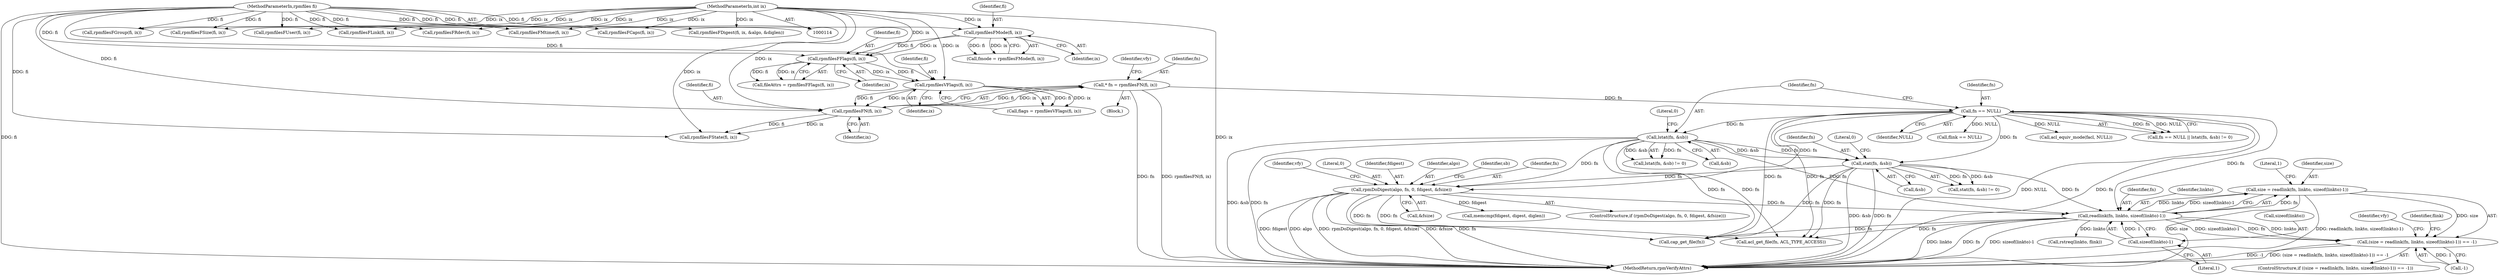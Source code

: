 digraph "0_rpm_c815822c8bdb138066ff58c624ae83e3a12ebfa9@API" {
"1000330" [label="(Call,size = readlink(fn, linkto, sizeof(linkto)-1))"];
"1000332" [label="(Call,readlink(fn, linkto, sizeof(linkto)-1))"];
"1000285" [label="(Call,rpmDoDigest(algo, fn, 0, fdigest, &fsize))"];
"1000183" [label="(Call,lstat(fn, &sb))"];
"1000179" [label="(Call,fn == NULL)"];
"1000138" [label="(Call,* fn = rpmfilesFN(fi, ix))"];
"1000140" [label="(Call,rpmfilesFN(fi, ix))"];
"1000134" [label="(Call,rpmfilesVFlags(fi, ix))"];
"1000128" [label="(Call,rpmfilesFFlags(fi, ix))"];
"1000122" [label="(Call,rpmfilesFMode(fi, ix))"];
"1000115" [label="(MethodParameterIn,rpmfiles fi)"];
"1000116" [label="(MethodParameterIn,int ix)"];
"1000203" [label="(Call,stat(fn, &sb))"];
"1000335" [label="(Call,sizeof(linkto)-1)"];
"1000329" [label="(Call,(size = readlink(fn, linkto, sizeof(linkto)-1)) == -1)"];
"1000361" [label="(Call,flink == NULL)"];
"1000294" [label="(Identifier,vfy)"];
"1000116" [label="(MethodParameterIn,int ix)"];
"1000330" [label="(Call,size = readlink(fn, linkto, sizeof(linkto)-1))"];
"1000288" [label="(Literal,0)"];
"1000124" [label="(Identifier,ix)"];
"1000204" [label="(Identifier,fn)"];
"1000338" [label="(Literal,1)"];
"1000336" [label="(Call,sizeof(linkto))"];
"1000289" [label="(Identifier,fdigest)"];
"1000128" [label="(Call,rpmfilesFFlags(fi, ix))"];
"1000285" [label="(Call,rpmDoDigest(algo, fn, 0, fdigest, &fsize))"];
"1000329" [label="(Call,(size = readlink(fn, linkto, sizeof(linkto)-1)) == -1)"];
"1000524" [label="(Call,cap_get_file(fn))"];
"1000141" [label="(Identifier,fi)"];
"1000134" [label="(Call,rpmfilesVFlags(fi, ix))"];
"1000184" [label="(Identifier,fn)"];
"1000706" [label="(MethodReturn,rpmVerifyAttrs)"];
"1000118" [label="(Block,)"];
"1000123" [label="(Identifier,fi)"];
"1000203" [label="(Call,stat(fn, &sb))"];
"1000342" [label="(Identifier,vfy)"];
"1000286" [label="(Identifier,algo)"];
"1000648" [label="(Call,rpmfilesFGroup(fi, ix))"];
"1000115" [label="(MethodParameterIn,rpmfiles fi)"];
"1000381" [label="(Call,rpmfilesFSize(fi, ix))"];
"1000333" [label="(Identifier,fn)"];
"1000182" [label="(Call,lstat(fn, &sb) != 0)"];
"1000433" [label="(Call,acl_equiv_mode(facl, NULL))"];
"1000578" [label="(Call,rpmfilesFUser(fi, ix))"];
"1000335" [label="(Call,sizeof(linkto)-1)"];
"1000140" [label="(Call,rpmfilesFN(fi, ix))"];
"1000142" [label="(Identifier,ix)"];
"1000120" [label="(Call,fmode = rpmfilesFMode(fi, ix))"];
"1000187" [label="(Literal,0)"];
"1000129" [label="(Identifier,fi)"];
"1000138" [label="(Call,* fn = rpmfilesFN(fi, ix))"];
"1000183" [label="(Call,lstat(fn, &sb))"];
"1000178" [label="(Call,fn == NULL || lstat(fn, &sb) != 0)"];
"1000126" [label="(Call,fileAttrs = rpmfilesFFlags(fi, ix))"];
"1000130" [label="(Identifier,ix)"];
"1000205" [label="(Call,&sb)"];
"1000302" [label="(Identifier,sb)"];
"1000328" [label="(ControlStructure,if ((size = readlink(fn, linkto, sizeof(linkto)-1)) == -1))"];
"1000135" [label="(Identifier,fi)"];
"1000146" [label="(Identifier,vfy)"];
"1000290" [label="(Call,&fsize)"];
"1000351" [label="(Call,rpmfilesFLink(fi, ix))"];
"1000332" [label="(Call,readlink(fn, linkto, sizeof(linkto)-1))"];
"1000425" [label="(Call,acl_get_file(fn, ACL_TYPE_ACCESS))"];
"1000306" [label="(Call,memcmp(fdigest, digest, diglen))"];
"1000284" [label="(ControlStructure,if (rpmDoDigest(algo, fn, 0, fdigest, &fsize)))"];
"1000139" [label="(Identifier,fn)"];
"1000490" [label="(Call,rpmfilesFRdev(fi, ix))"];
"1000331" [label="(Identifier,size)"];
"1000180" [label="(Identifier,fn)"];
"1000149" [label="(Call,rpmfilesFState(fi, ix))"];
"1000556" [label="(Call,rpmfilesFMtime(fi, ix))"];
"1000350" [label="(Identifier,flink)"];
"1000287" [label="(Identifier,fn)"];
"1000132" [label="(Call,flags = rpmfilesVFlags(fi, ix))"];
"1000340" [label="(Literal,1)"];
"1000511" [label="(Call,rpmfilesFCaps(fi, ix))"];
"1000365" [label="(Call,rstreq(linkto, flink))"];
"1000122" [label="(Call,rpmfilesFMode(fi, ix))"];
"1000334" [label="(Identifier,linkto)"];
"1000179" [label="(Call,fn == NULL)"];
"1000181" [label="(Identifier,NULL)"];
"1000202" [label="(Call,stat(fn, &sb) != 0)"];
"1000339" [label="(Call,-1)"];
"1000185" [label="(Call,&sb)"];
"1000207" [label="(Literal,0)"];
"1000274" [label="(Call,rpmfilesFDigest(fi, ix, &algo, &diglen))"];
"1000136" [label="(Identifier,ix)"];
"1000330" -> "1000329"  [label="AST: "];
"1000330" -> "1000332"  [label="CFG: "];
"1000331" -> "1000330"  [label="AST: "];
"1000332" -> "1000330"  [label="AST: "];
"1000340" -> "1000330"  [label="CFG: "];
"1000330" -> "1000706"  [label="DDG: size"];
"1000330" -> "1000706"  [label="DDG: readlink(fn, linkto, sizeof(linkto)-1)"];
"1000330" -> "1000329"  [label="DDG: size"];
"1000332" -> "1000330"  [label="DDG: fn"];
"1000332" -> "1000330"  [label="DDG: linkto"];
"1000332" -> "1000330"  [label="DDG: sizeof(linkto)-1"];
"1000332" -> "1000335"  [label="CFG: "];
"1000333" -> "1000332"  [label="AST: "];
"1000334" -> "1000332"  [label="AST: "];
"1000335" -> "1000332"  [label="AST: "];
"1000332" -> "1000706"  [label="DDG: linkto"];
"1000332" -> "1000706"  [label="DDG: fn"];
"1000332" -> "1000706"  [label="DDG: sizeof(linkto)-1"];
"1000332" -> "1000329"  [label="DDG: fn"];
"1000332" -> "1000329"  [label="DDG: linkto"];
"1000332" -> "1000329"  [label="DDG: sizeof(linkto)-1"];
"1000285" -> "1000332"  [label="DDG: fn"];
"1000183" -> "1000332"  [label="DDG: fn"];
"1000179" -> "1000332"  [label="DDG: fn"];
"1000203" -> "1000332"  [label="DDG: fn"];
"1000335" -> "1000332"  [label="DDG: 1"];
"1000332" -> "1000365"  [label="DDG: linkto"];
"1000332" -> "1000425"  [label="DDG: fn"];
"1000332" -> "1000524"  [label="DDG: fn"];
"1000285" -> "1000284"  [label="AST: "];
"1000285" -> "1000290"  [label="CFG: "];
"1000286" -> "1000285"  [label="AST: "];
"1000287" -> "1000285"  [label="AST: "];
"1000288" -> "1000285"  [label="AST: "];
"1000289" -> "1000285"  [label="AST: "];
"1000290" -> "1000285"  [label="AST: "];
"1000294" -> "1000285"  [label="CFG: "];
"1000302" -> "1000285"  [label="CFG: "];
"1000285" -> "1000706"  [label="DDG: algo"];
"1000285" -> "1000706"  [label="DDG: rpmDoDigest(algo, fn, 0, fdigest, &fsize)"];
"1000285" -> "1000706"  [label="DDG: &fsize"];
"1000285" -> "1000706"  [label="DDG: fn"];
"1000285" -> "1000706"  [label="DDG: fdigest"];
"1000183" -> "1000285"  [label="DDG: fn"];
"1000179" -> "1000285"  [label="DDG: fn"];
"1000203" -> "1000285"  [label="DDG: fn"];
"1000285" -> "1000306"  [label="DDG: fdigest"];
"1000285" -> "1000425"  [label="DDG: fn"];
"1000285" -> "1000524"  [label="DDG: fn"];
"1000183" -> "1000182"  [label="AST: "];
"1000183" -> "1000185"  [label="CFG: "];
"1000184" -> "1000183"  [label="AST: "];
"1000185" -> "1000183"  [label="AST: "];
"1000187" -> "1000183"  [label="CFG: "];
"1000183" -> "1000706"  [label="DDG: &sb"];
"1000183" -> "1000706"  [label="DDG: fn"];
"1000183" -> "1000182"  [label="DDG: fn"];
"1000183" -> "1000182"  [label="DDG: &sb"];
"1000179" -> "1000183"  [label="DDG: fn"];
"1000183" -> "1000203"  [label="DDG: fn"];
"1000183" -> "1000203"  [label="DDG: &sb"];
"1000183" -> "1000425"  [label="DDG: fn"];
"1000183" -> "1000524"  [label="DDG: fn"];
"1000179" -> "1000178"  [label="AST: "];
"1000179" -> "1000181"  [label="CFG: "];
"1000180" -> "1000179"  [label="AST: "];
"1000181" -> "1000179"  [label="AST: "];
"1000184" -> "1000179"  [label="CFG: "];
"1000178" -> "1000179"  [label="CFG: "];
"1000179" -> "1000706"  [label="DDG: NULL"];
"1000179" -> "1000706"  [label="DDG: fn"];
"1000179" -> "1000178"  [label="DDG: fn"];
"1000179" -> "1000178"  [label="DDG: NULL"];
"1000138" -> "1000179"  [label="DDG: fn"];
"1000179" -> "1000203"  [label="DDG: fn"];
"1000179" -> "1000361"  [label="DDG: NULL"];
"1000179" -> "1000425"  [label="DDG: fn"];
"1000179" -> "1000433"  [label="DDG: NULL"];
"1000179" -> "1000524"  [label="DDG: fn"];
"1000138" -> "1000118"  [label="AST: "];
"1000138" -> "1000140"  [label="CFG: "];
"1000139" -> "1000138"  [label="AST: "];
"1000140" -> "1000138"  [label="AST: "];
"1000146" -> "1000138"  [label="CFG: "];
"1000138" -> "1000706"  [label="DDG: fn"];
"1000138" -> "1000706"  [label="DDG: rpmfilesFN(fi, ix)"];
"1000140" -> "1000138"  [label="DDG: fi"];
"1000140" -> "1000138"  [label="DDG: ix"];
"1000140" -> "1000142"  [label="CFG: "];
"1000141" -> "1000140"  [label="AST: "];
"1000142" -> "1000140"  [label="AST: "];
"1000134" -> "1000140"  [label="DDG: fi"];
"1000134" -> "1000140"  [label="DDG: ix"];
"1000115" -> "1000140"  [label="DDG: fi"];
"1000116" -> "1000140"  [label="DDG: ix"];
"1000140" -> "1000149"  [label="DDG: fi"];
"1000140" -> "1000149"  [label="DDG: ix"];
"1000134" -> "1000132"  [label="AST: "];
"1000134" -> "1000136"  [label="CFG: "];
"1000135" -> "1000134"  [label="AST: "];
"1000136" -> "1000134"  [label="AST: "];
"1000132" -> "1000134"  [label="CFG: "];
"1000134" -> "1000132"  [label="DDG: fi"];
"1000134" -> "1000132"  [label="DDG: ix"];
"1000128" -> "1000134"  [label="DDG: fi"];
"1000128" -> "1000134"  [label="DDG: ix"];
"1000115" -> "1000134"  [label="DDG: fi"];
"1000116" -> "1000134"  [label="DDG: ix"];
"1000128" -> "1000126"  [label="AST: "];
"1000128" -> "1000130"  [label="CFG: "];
"1000129" -> "1000128"  [label="AST: "];
"1000130" -> "1000128"  [label="AST: "];
"1000126" -> "1000128"  [label="CFG: "];
"1000128" -> "1000126"  [label="DDG: fi"];
"1000128" -> "1000126"  [label="DDG: ix"];
"1000122" -> "1000128"  [label="DDG: fi"];
"1000122" -> "1000128"  [label="DDG: ix"];
"1000115" -> "1000128"  [label="DDG: fi"];
"1000116" -> "1000128"  [label="DDG: ix"];
"1000122" -> "1000120"  [label="AST: "];
"1000122" -> "1000124"  [label="CFG: "];
"1000123" -> "1000122"  [label="AST: "];
"1000124" -> "1000122"  [label="AST: "];
"1000120" -> "1000122"  [label="CFG: "];
"1000122" -> "1000120"  [label="DDG: fi"];
"1000122" -> "1000120"  [label="DDG: ix"];
"1000115" -> "1000122"  [label="DDG: fi"];
"1000116" -> "1000122"  [label="DDG: ix"];
"1000115" -> "1000114"  [label="AST: "];
"1000115" -> "1000706"  [label="DDG: fi"];
"1000115" -> "1000149"  [label="DDG: fi"];
"1000115" -> "1000274"  [label="DDG: fi"];
"1000115" -> "1000351"  [label="DDG: fi"];
"1000115" -> "1000381"  [label="DDG: fi"];
"1000115" -> "1000490"  [label="DDG: fi"];
"1000115" -> "1000511"  [label="DDG: fi"];
"1000115" -> "1000556"  [label="DDG: fi"];
"1000115" -> "1000578"  [label="DDG: fi"];
"1000115" -> "1000648"  [label="DDG: fi"];
"1000116" -> "1000114"  [label="AST: "];
"1000116" -> "1000706"  [label="DDG: ix"];
"1000116" -> "1000149"  [label="DDG: ix"];
"1000116" -> "1000274"  [label="DDG: ix"];
"1000116" -> "1000351"  [label="DDG: ix"];
"1000116" -> "1000381"  [label="DDG: ix"];
"1000116" -> "1000490"  [label="DDG: ix"];
"1000116" -> "1000511"  [label="DDG: ix"];
"1000116" -> "1000556"  [label="DDG: ix"];
"1000116" -> "1000578"  [label="DDG: ix"];
"1000116" -> "1000648"  [label="DDG: ix"];
"1000203" -> "1000202"  [label="AST: "];
"1000203" -> "1000205"  [label="CFG: "];
"1000204" -> "1000203"  [label="AST: "];
"1000205" -> "1000203"  [label="AST: "];
"1000207" -> "1000203"  [label="CFG: "];
"1000203" -> "1000706"  [label="DDG: &sb"];
"1000203" -> "1000706"  [label="DDG: fn"];
"1000203" -> "1000202"  [label="DDG: fn"];
"1000203" -> "1000202"  [label="DDG: &sb"];
"1000203" -> "1000425"  [label="DDG: fn"];
"1000203" -> "1000524"  [label="DDG: fn"];
"1000335" -> "1000338"  [label="CFG: "];
"1000336" -> "1000335"  [label="AST: "];
"1000338" -> "1000335"  [label="AST: "];
"1000329" -> "1000328"  [label="AST: "];
"1000329" -> "1000339"  [label="CFG: "];
"1000339" -> "1000329"  [label="AST: "];
"1000342" -> "1000329"  [label="CFG: "];
"1000350" -> "1000329"  [label="CFG: "];
"1000329" -> "1000706"  [label="DDG: -1"];
"1000329" -> "1000706"  [label="DDG: (size = readlink(fn, linkto, sizeof(linkto)-1)) == -1"];
"1000339" -> "1000329"  [label="DDG: 1"];
}
